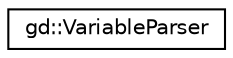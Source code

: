 digraph "Graphical Class Hierarchy"
{
  edge [fontname="Helvetica",fontsize="10",labelfontname="Helvetica",labelfontsize="10"];
  node [fontname="Helvetica",fontsize="10",shape=record];
  rankdir="LR";
  Node1 [label="gd::VariableParser",height=0.2,width=0.4,color="black", fillcolor="white", style="filled",URL="$classgd_1_1_variable_parser.html",tooltip="Parse a variable expression. "];
}
